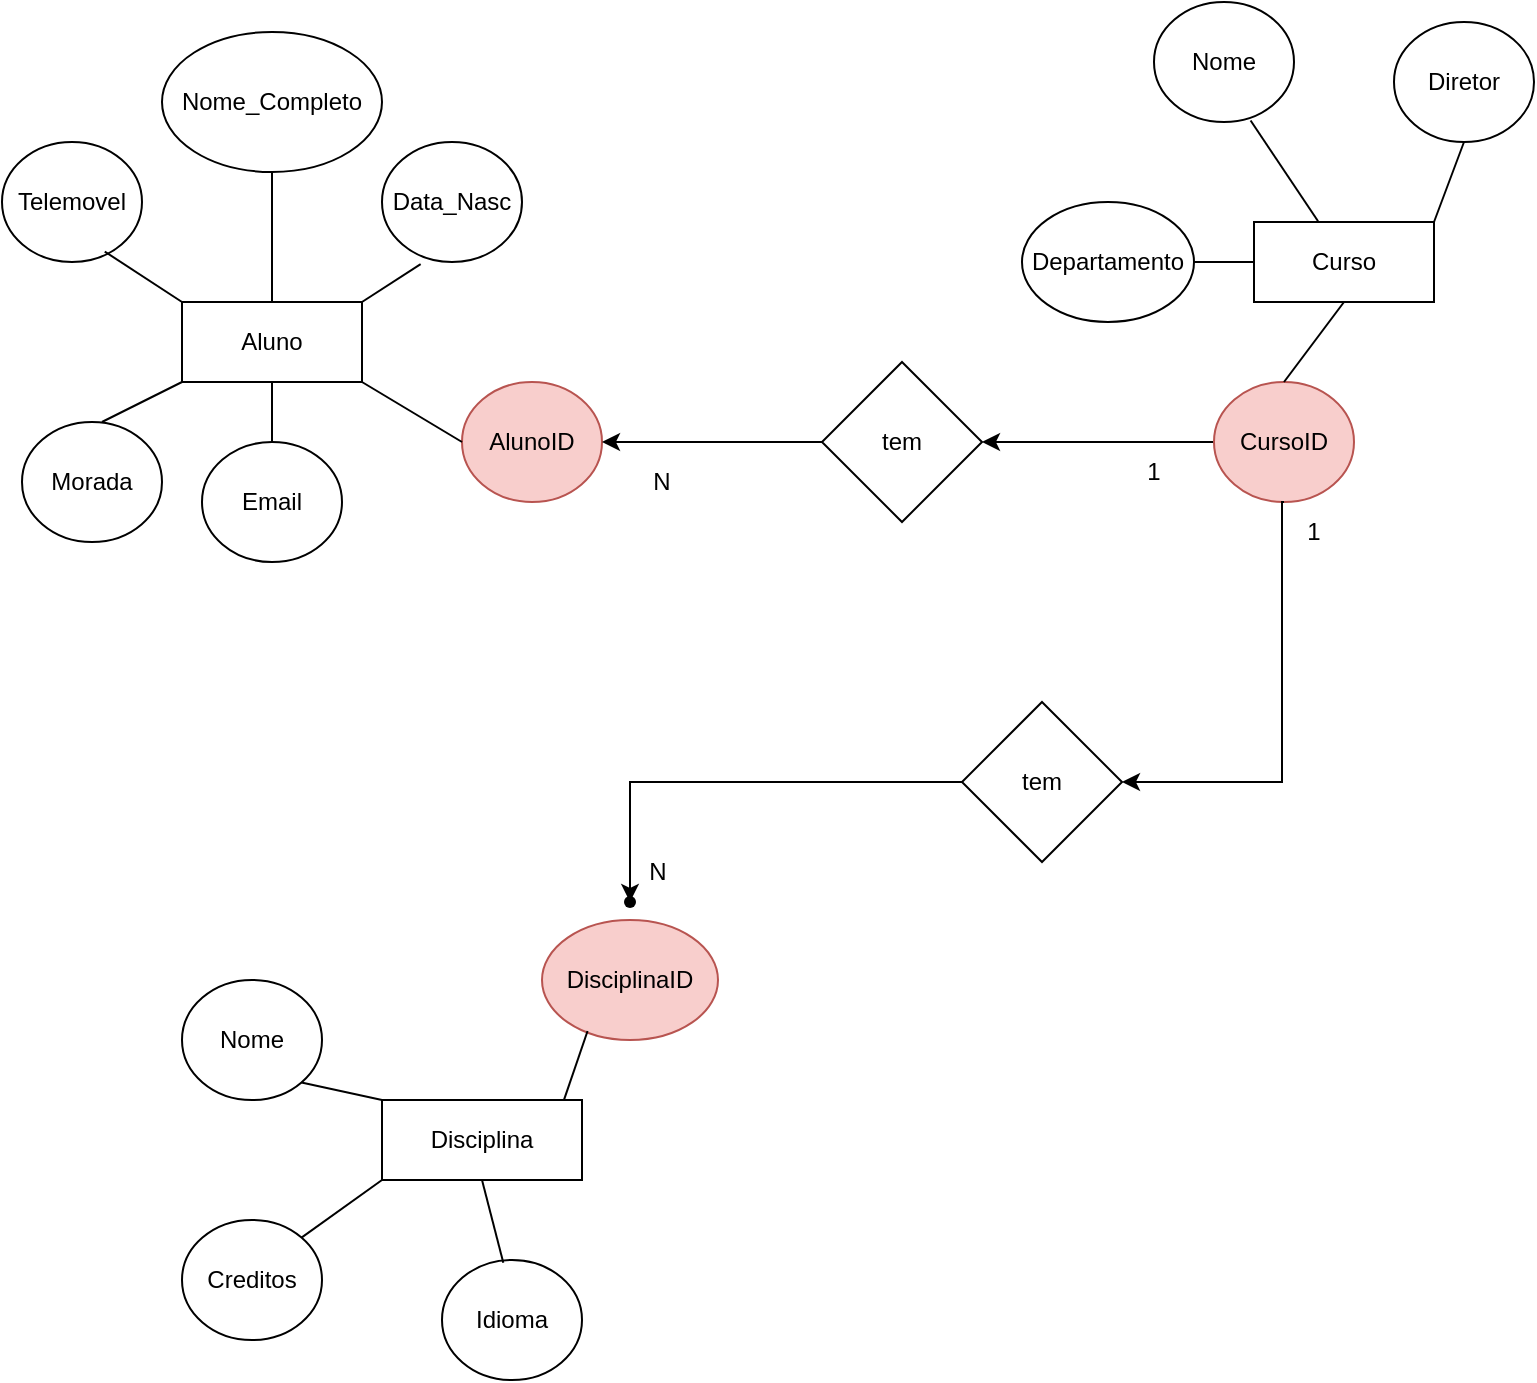 <mxfile version="26.0.11">
  <diagram name="Página-1" id="xQnovFiWDbvzSh2uflHf">
    <mxGraphModel dx="960" dy="519" grid="1" gridSize="10" guides="1" tooltips="1" connect="1" arrows="1" fold="1" page="1" pageScale="1" pageWidth="827" pageHeight="1169" math="0" shadow="0">
      <root>
        <mxCell id="0" />
        <mxCell id="1" parent="0" />
        <mxCell id="mar3C-3rAJ4-wgC8G30U-18" value="AlunoID" style="ellipse;whiteSpace=wrap;html=1;fillColor=#f8cecc;strokeColor=#b85450;" vertex="1" parent="1">
          <mxGeometry x="260" y="200" width="70" height="60" as="geometry" />
        </mxCell>
        <mxCell id="mar3C-3rAJ4-wgC8G30U-22" value="Curso" style="rounded=0;whiteSpace=wrap;html=1;" vertex="1" parent="1">
          <mxGeometry x="656" y="120" width="90" height="40" as="geometry" />
        </mxCell>
        <mxCell id="mar3C-3rAJ4-wgC8G30U-23" value="Aluno" style="rounded=0;whiteSpace=wrap;html=1;" vertex="1" parent="1">
          <mxGeometry x="120" y="160" width="90" height="40" as="geometry" />
        </mxCell>
        <mxCell id="mar3C-3rAJ4-wgC8G30U-24" value="Disciplina" style="rounded=0;whiteSpace=wrap;html=1;" vertex="1" parent="1">
          <mxGeometry x="220" y="559" width="100" height="40" as="geometry" />
        </mxCell>
        <mxCell id="mar3C-3rAJ4-wgC8G30U-25" value="Nome_Completo" style="ellipse;whiteSpace=wrap;html=1;" vertex="1" parent="1">
          <mxGeometry x="110" y="25" width="110" height="70" as="geometry" />
        </mxCell>
        <mxCell id="mar3C-3rAJ4-wgC8G30U-26" value="Data_Nasc" style="ellipse;whiteSpace=wrap;html=1;" vertex="1" parent="1">
          <mxGeometry x="220" y="80" width="70" height="60" as="geometry" />
        </mxCell>
        <mxCell id="mar3C-3rAJ4-wgC8G30U-27" value="Morada" style="ellipse;whiteSpace=wrap;html=1;" vertex="1" parent="1">
          <mxGeometry x="40" y="220" width="70" height="60" as="geometry" />
        </mxCell>
        <mxCell id="mar3C-3rAJ4-wgC8G30U-28" value="Email" style="ellipse;whiteSpace=wrap;html=1;" vertex="1" parent="1">
          <mxGeometry x="130" y="230" width="70" height="60" as="geometry" />
        </mxCell>
        <mxCell id="mar3C-3rAJ4-wgC8G30U-29" value="Telemovel" style="ellipse;whiteSpace=wrap;html=1;" vertex="1" parent="1">
          <mxGeometry x="30" y="80" width="70" height="60" as="geometry" />
        </mxCell>
        <mxCell id="mar3C-3rAJ4-wgC8G30U-30" value="" style="endArrow=none;html=1;rounded=0;entryX=0.5;entryY=1;entryDx=0;entryDy=0;exitX=0.5;exitY=0;exitDx=0;exitDy=0;" edge="1" parent="1" source="mar3C-3rAJ4-wgC8G30U-23" target="mar3C-3rAJ4-wgC8G30U-25">
          <mxGeometry width="50" height="50" relative="1" as="geometry">
            <mxPoint x="110" y="170" as="sourcePoint" />
            <mxPoint x="160" y="120" as="targetPoint" />
          </mxGeometry>
        </mxCell>
        <mxCell id="mar3C-3rAJ4-wgC8G30U-31" value="" style="endArrow=none;html=1;rounded=0;entryX=0.276;entryY=1.017;entryDx=0;entryDy=0;exitX=1;exitY=0;exitDx=0;exitDy=0;entryPerimeter=0;" edge="1" parent="1" source="mar3C-3rAJ4-wgC8G30U-23" target="mar3C-3rAJ4-wgC8G30U-26">
          <mxGeometry width="50" height="50" relative="1" as="geometry">
            <mxPoint x="175" y="170" as="sourcePoint" />
            <mxPoint x="175" y="105" as="targetPoint" />
          </mxGeometry>
        </mxCell>
        <mxCell id="mar3C-3rAJ4-wgC8G30U-32" value="" style="endArrow=none;html=1;rounded=0;entryX=0;entryY=0.5;entryDx=0;entryDy=0;exitX=1;exitY=1;exitDx=0;exitDy=0;" edge="1" parent="1" source="mar3C-3rAJ4-wgC8G30U-23" target="mar3C-3rAJ4-wgC8G30U-18">
          <mxGeometry width="50" height="50" relative="1" as="geometry">
            <mxPoint x="109.31" y="205" as="sourcePoint" />
            <mxPoint x="109.31" y="140" as="targetPoint" />
          </mxGeometry>
        </mxCell>
        <mxCell id="mar3C-3rAJ4-wgC8G30U-33" value="" style="endArrow=none;html=1;rounded=0;entryX=0.571;entryY=0;entryDx=0;entryDy=0;exitX=0;exitY=1;exitDx=0;exitDy=0;entryPerimeter=0;" edge="1" parent="1" source="mar3C-3rAJ4-wgC8G30U-23" target="mar3C-3rAJ4-wgC8G30U-27">
          <mxGeometry width="50" height="50" relative="1" as="geometry">
            <mxPoint x="195" y="190" as="sourcePoint" />
            <mxPoint x="195" y="125" as="targetPoint" />
          </mxGeometry>
        </mxCell>
        <mxCell id="mar3C-3rAJ4-wgC8G30U-34" value="" style="endArrow=none;html=1;rounded=0;entryX=0.5;entryY=1;entryDx=0;entryDy=0;exitX=0.5;exitY=0;exitDx=0;exitDy=0;" edge="1" parent="1" source="mar3C-3rAJ4-wgC8G30U-28" target="mar3C-3rAJ4-wgC8G30U-23">
          <mxGeometry width="50" height="50" relative="1" as="geometry">
            <mxPoint x="205" y="200" as="sourcePoint" />
            <mxPoint x="205" y="135" as="targetPoint" />
          </mxGeometry>
        </mxCell>
        <mxCell id="mar3C-3rAJ4-wgC8G30U-35" value="" style="endArrow=none;html=1;rounded=0;entryX=0;entryY=0;entryDx=0;entryDy=0;exitX=0.734;exitY=0.913;exitDx=0;exitDy=0;exitPerimeter=0;" edge="1" parent="1" source="mar3C-3rAJ4-wgC8G30U-29" target="mar3C-3rAJ4-wgC8G30U-23">
          <mxGeometry width="50" height="50" relative="1" as="geometry">
            <mxPoint x="215" y="210" as="sourcePoint" />
            <mxPoint x="215" y="145" as="targetPoint" />
          </mxGeometry>
        </mxCell>
        <mxCell id="mar3C-3rAJ4-wgC8G30U-36" value="Nome" style="ellipse;whiteSpace=wrap;html=1;" vertex="1" parent="1">
          <mxGeometry x="606" y="10" width="70" height="60" as="geometry" />
        </mxCell>
        <mxCell id="mar3C-3rAJ4-wgC8G30U-37" value="Departamento" style="ellipse;whiteSpace=wrap;html=1;" vertex="1" parent="1">
          <mxGeometry x="540" y="110" width="86" height="60" as="geometry" />
        </mxCell>
        <mxCell id="mar3C-3rAJ4-wgC8G30U-38" value="Diretor" style="ellipse;whiteSpace=wrap;html=1;" vertex="1" parent="1">
          <mxGeometry x="726" y="20" width="70" height="60" as="geometry" />
        </mxCell>
        <mxCell id="mar3C-3rAJ4-wgC8G30U-57" value="" style="edgeStyle=orthogonalEdgeStyle;rounded=0;orthogonalLoop=1;jettySize=auto;html=1;" edge="1" parent="1" source="mar3C-3rAJ4-wgC8G30U-39" target="mar3C-3rAJ4-wgC8G30U-52">
          <mxGeometry relative="1" as="geometry" />
        </mxCell>
        <mxCell id="mar3C-3rAJ4-wgC8G30U-39" value="CursoID" style="ellipse;whiteSpace=wrap;html=1;fillColor=#f8cecc;strokeColor=#b85450;" vertex="1" parent="1">
          <mxGeometry x="636" y="200" width="70" height="60" as="geometry" />
        </mxCell>
        <mxCell id="mar3C-3rAJ4-wgC8G30U-40" value="" style="endArrow=none;html=1;rounded=0;entryX=0.5;entryY=0;entryDx=0;entryDy=0;exitX=0.5;exitY=1;exitDx=0;exitDy=0;" edge="1" parent="1" source="mar3C-3rAJ4-wgC8G30U-22" target="mar3C-3rAJ4-wgC8G30U-39">
          <mxGeometry width="50" height="50" relative="1" as="geometry">
            <mxPoint x="346" y="110" as="sourcePoint" />
            <mxPoint x="375" y="91" as="targetPoint" />
          </mxGeometry>
        </mxCell>
        <mxCell id="mar3C-3rAJ4-wgC8G30U-41" value="" style="endArrow=none;html=1;rounded=0;entryX=0;entryY=0.5;entryDx=0;entryDy=0;exitX=1;exitY=0.5;exitDx=0;exitDy=0;" edge="1" parent="1" source="mar3C-3rAJ4-wgC8G30U-37" target="mar3C-3rAJ4-wgC8G30U-22">
          <mxGeometry width="50" height="50" relative="1" as="geometry">
            <mxPoint x="711" y="170" as="sourcePoint" />
            <mxPoint x="701" y="200" as="targetPoint" />
          </mxGeometry>
        </mxCell>
        <mxCell id="mar3C-3rAJ4-wgC8G30U-42" value="" style="endArrow=none;html=1;rounded=0;entryX=1;entryY=0;entryDx=0;entryDy=0;exitX=0.5;exitY=1;exitDx=0;exitDy=0;" edge="1" parent="1" source="mar3C-3rAJ4-wgC8G30U-38" target="mar3C-3rAJ4-wgC8G30U-22">
          <mxGeometry width="50" height="50" relative="1" as="geometry">
            <mxPoint x="721" y="180" as="sourcePoint" />
            <mxPoint x="711" y="210" as="targetPoint" />
          </mxGeometry>
        </mxCell>
        <mxCell id="mar3C-3rAJ4-wgC8G30U-43" value="" style="endArrow=none;html=1;rounded=0;entryX=0.356;entryY=-0.009;entryDx=0;entryDy=0;exitX=0.69;exitY=0.988;exitDx=0;exitDy=0;exitPerimeter=0;entryPerimeter=0;" edge="1" parent="1" source="mar3C-3rAJ4-wgC8G30U-36" target="mar3C-3rAJ4-wgC8G30U-22">
          <mxGeometry width="50" height="50" relative="1" as="geometry">
            <mxPoint x="731" y="190" as="sourcePoint" />
            <mxPoint x="721" y="220" as="targetPoint" />
          </mxGeometry>
        </mxCell>
        <mxCell id="mar3C-3rAJ4-wgC8G30U-44" value="Nome" style="ellipse;whiteSpace=wrap;html=1;" vertex="1" parent="1">
          <mxGeometry x="120" y="499" width="70" height="60" as="geometry" />
        </mxCell>
        <mxCell id="mar3C-3rAJ4-wgC8G30U-45" value="Creditos" style="ellipse;whiteSpace=wrap;html=1;" vertex="1" parent="1">
          <mxGeometry x="120" y="619" width="70" height="60" as="geometry" />
        </mxCell>
        <mxCell id="mar3C-3rAJ4-wgC8G30U-46" value="Idioma" style="ellipse;whiteSpace=wrap;html=1;" vertex="1" parent="1">
          <mxGeometry x="250" y="639" width="70" height="60" as="geometry" />
        </mxCell>
        <mxCell id="mar3C-3rAJ4-wgC8G30U-47" value="" style="endArrow=none;html=1;rounded=0;entryX=1;entryY=1;entryDx=0;entryDy=0;exitX=0;exitY=0;exitDx=0;exitDy=0;" edge="1" parent="1" source="mar3C-3rAJ4-wgC8G30U-24" target="mar3C-3rAJ4-wgC8G30U-44">
          <mxGeometry width="50" height="50" relative="1" as="geometry">
            <mxPoint x="485" y="379" as="sourcePoint" />
            <mxPoint x="475" y="409" as="targetPoint" />
          </mxGeometry>
        </mxCell>
        <mxCell id="mar3C-3rAJ4-wgC8G30U-48" value="" style="endArrow=none;html=1;rounded=0;entryX=1;entryY=0;entryDx=0;entryDy=0;exitX=0;exitY=1;exitDx=0;exitDy=0;" edge="1" parent="1" source="mar3C-3rAJ4-wgC8G30U-24" target="mar3C-3rAJ4-wgC8G30U-45">
          <mxGeometry width="50" height="50" relative="1" as="geometry">
            <mxPoint x="230" y="569" as="sourcePoint" />
            <mxPoint x="190" y="560" as="targetPoint" />
          </mxGeometry>
        </mxCell>
        <mxCell id="mar3C-3rAJ4-wgC8G30U-49" value="" style="endArrow=none;html=1;rounded=0;entryX=0.5;entryY=1;entryDx=0;entryDy=0;exitX=0.438;exitY=0.022;exitDx=0;exitDy=0;exitPerimeter=0;" edge="1" parent="1" source="mar3C-3rAJ4-wgC8G30U-46" target="mar3C-3rAJ4-wgC8G30U-24">
          <mxGeometry width="50" height="50" relative="1" as="geometry">
            <mxPoint x="240" y="579" as="sourcePoint" />
            <mxPoint x="200" y="570" as="targetPoint" />
          </mxGeometry>
        </mxCell>
        <mxCell id="mar3C-3rAJ4-wgC8G30U-50" value="DisciplinaID" style="ellipse;whiteSpace=wrap;html=1;fillColor=#f8cecc;strokeColor=#b85450;" vertex="1" parent="1">
          <mxGeometry x="300" y="469" width="88" height="60" as="geometry" />
        </mxCell>
        <mxCell id="mar3C-3rAJ4-wgC8G30U-51" value="" style="endArrow=none;html=1;rounded=0;entryX=0.91;entryY=-0.001;entryDx=0;entryDy=0;exitX=0.259;exitY=0.925;exitDx=0;exitDy=0;exitPerimeter=0;entryPerimeter=0;" edge="1" parent="1" source="mar3C-3rAJ4-wgC8G30U-50" target="mar3C-3rAJ4-wgC8G30U-24">
          <mxGeometry width="50" height="50" relative="1" as="geometry">
            <mxPoint x="230" y="609" as="sourcePoint" />
            <mxPoint x="190" y="638" as="targetPoint" />
          </mxGeometry>
        </mxCell>
        <mxCell id="mar3C-3rAJ4-wgC8G30U-67" value="" style="edgeStyle=orthogonalEdgeStyle;rounded=0;orthogonalLoop=1;jettySize=auto;html=1;" edge="1" parent="1" source="mar3C-3rAJ4-wgC8G30U-52" target="mar3C-3rAJ4-wgC8G30U-18">
          <mxGeometry relative="1" as="geometry" />
        </mxCell>
        <mxCell id="mar3C-3rAJ4-wgC8G30U-52" value="tem" style="rhombus;whiteSpace=wrap;html=1;" vertex="1" parent="1">
          <mxGeometry x="440" y="190" width="80" height="80" as="geometry" />
        </mxCell>
        <mxCell id="mar3C-3rAJ4-wgC8G30U-58" value="1" style="text;html=1;align=center;verticalAlign=middle;whiteSpace=wrap;rounded=0;" vertex="1" parent="1">
          <mxGeometry x="576" y="230" width="60" height="30" as="geometry" />
        </mxCell>
        <mxCell id="mar3C-3rAJ4-wgC8G30U-60" value="N" style="text;html=1;align=center;verticalAlign=middle;whiteSpace=wrap;rounded=0;" vertex="1" parent="1">
          <mxGeometry x="330" y="235" width="60" height="30" as="geometry" />
        </mxCell>
        <mxCell id="mar3C-3rAJ4-wgC8G30U-64" value="" style="edgeStyle=orthogonalEdgeStyle;rounded=0;orthogonalLoop=1;jettySize=auto;html=1;entryX=0.438;entryY=0.895;entryDx=0;entryDy=0;entryPerimeter=0;" edge="1" parent="1" source="mar3C-3rAJ4-wgC8G30U-61" target="mar3C-3rAJ4-wgC8G30U-63">
          <mxGeometry relative="1" as="geometry" />
        </mxCell>
        <mxCell id="mar3C-3rAJ4-wgC8G30U-61" value="tem" style="rhombus;whiteSpace=wrap;html=1;" vertex="1" parent="1">
          <mxGeometry x="510" y="360" width="80" height="80" as="geometry" />
        </mxCell>
        <mxCell id="mar3C-3rAJ4-wgC8G30U-62" value="" style="edgeStyle=orthogonalEdgeStyle;rounded=0;orthogonalLoop=1;jettySize=auto;html=1;exitX=0.5;exitY=1;exitDx=0;exitDy=0;" edge="1" parent="1" source="mar3C-3rAJ4-wgC8G30U-39">
          <mxGeometry relative="1" as="geometry">
            <mxPoint x="781" y="260" as="sourcePoint" />
            <mxPoint x="590" y="400" as="targetPoint" />
            <Array as="points">
              <mxPoint x="670" y="260" />
              <mxPoint x="670" y="400" />
            </Array>
          </mxGeometry>
        </mxCell>
        <mxCell id="mar3C-3rAJ4-wgC8G30U-63" value="" style="shape=waypoint;sketch=0;size=6;pointerEvents=1;points=[];fillColor=default;resizable=0;rotatable=0;perimeter=centerPerimeter;snapToPoint=1;" vertex="1" parent="1">
          <mxGeometry x="334" y="450" width="20" height="20" as="geometry" />
        </mxCell>
        <mxCell id="mar3C-3rAJ4-wgC8G30U-68" value="1" style="text;html=1;align=center;verticalAlign=middle;whiteSpace=wrap;rounded=0;" vertex="1" parent="1">
          <mxGeometry x="656" y="260" width="60" height="30" as="geometry" />
        </mxCell>
        <mxCell id="mar3C-3rAJ4-wgC8G30U-69" value="N" style="text;html=1;align=center;verticalAlign=middle;whiteSpace=wrap;rounded=0;" vertex="1" parent="1">
          <mxGeometry x="328" y="430" width="60" height="30" as="geometry" />
        </mxCell>
      </root>
    </mxGraphModel>
  </diagram>
</mxfile>
